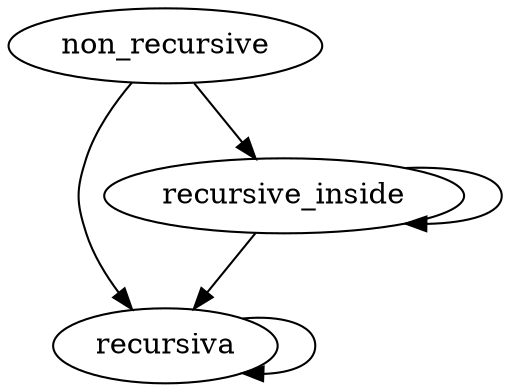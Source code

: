 digraph G {
    non_recursive -> recursiva; 
    non_recursive -> recursive_inside; 
    recursiva -> recursiva; 
    recursive_inside -> recursiva; 
    recursive_inside -> recursive_inside; 
}